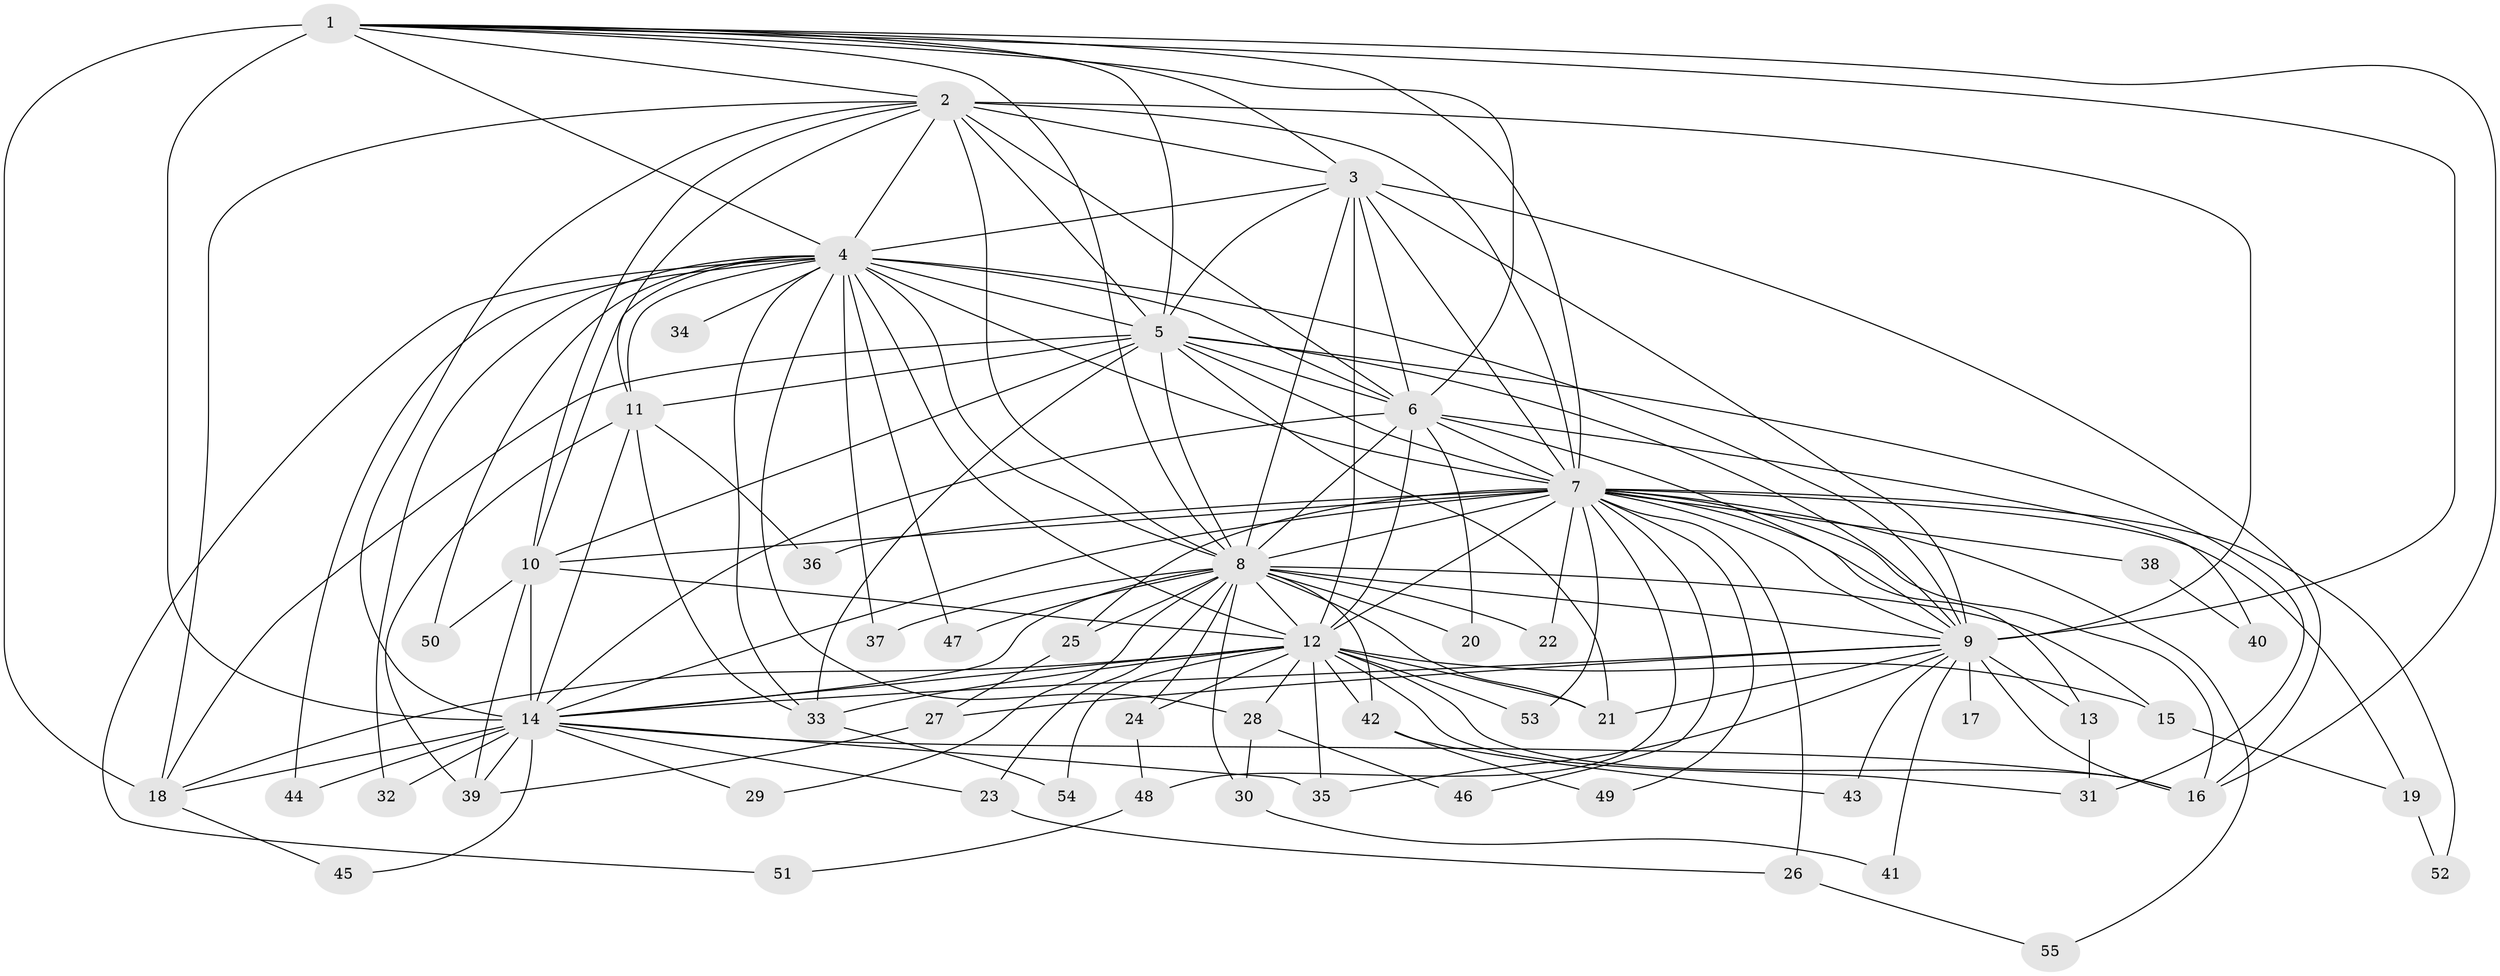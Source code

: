 // original degree distribution, {24: 0.00909090909090909, 18: 0.00909090909090909, 11: 0.00909090909090909, 28: 0.01818181818181818, 16: 0.00909090909090909, 14: 0.00909090909090909, 32: 0.00909090909090909, 30: 0.00909090909090909, 19: 0.00909090909090909, 8: 0.01818181818181818, 4: 0.08181818181818182, 3: 0.2818181818181818, 2: 0.5, 5: 0.02727272727272727}
// Generated by graph-tools (version 1.1) at 2025/34/03/09/25 02:34:39]
// undirected, 55 vertices, 154 edges
graph export_dot {
graph [start="1"]
  node [color=gray90,style=filled];
  1;
  2;
  3;
  4;
  5;
  6;
  7;
  8;
  9;
  10;
  11;
  12;
  13;
  14;
  15;
  16;
  17;
  18;
  19;
  20;
  21;
  22;
  23;
  24;
  25;
  26;
  27;
  28;
  29;
  30;
  31;
  32;
  33;
  34;
  35;
  36;
  37;
  38;
  39;
  40;
  41;
  42;
  43;
  44;
  45;
  46;
  47;
  48;
  49;
  50;
  51;
  52;
  53;
  54;
  55;
  1 -- 2 [weight=1.0];
  1 -- 3 [weight=3.0];
  1 -- 4 [weight=2.0];
  1 -- 5 [weight=1.0];
  1 -- 6 [weight=1.0];
  1 -- 7 [weight=1.0];
  1 -- 8 [weight=1.0];
  1 -- 9 [weight=1.0];
  1 -- 14 [weight=11.0];
  1 -- 16 [weight=1.0];
  1 -- 18 [weight=1.0];
  2 -- 3 [weight=3.0];
  2 -- 4 [weight=1.0];
  2 -- 5 [weight=1.0];
  2 -- 6 [weight=1.0];
  2 -- 7 [weight=1.0];
  2 -- 8 [weight=2.0];
  2 -- 9 [weight=1.0];
  2 -- 10 [weight=1.0];
  2 -- 11 [weight=4.0];
  2 -- 14 [weight=1.0];
  2 -- 18 [weight=1.0];
  3 -- 4 [weight=3.0];
  3 -- 5 [weight=2.0];
  3 -- 6 [weight=2.0];
  3 -- 7 [weight=2.0];
  3 -- 8 [weight=2.0];
  3 -- 9 [weight=3.0];
  3 -- 12 [weight=16.0];
  3 -- 16 [weight=1.0];
  4 -- 5 [weight=2.0];
  4 -- 6 [weight=1.0];
  4 -- 7 [weight=1.0];
  4 -- 8 [weight=1.0];
  4 -- 9 [weight=2.0];
  4 -- 10 [weight=3.0];
  4 -- 11 [weight=1.0];
  4 -- 12 [weight=2.0];
  4 -- 28 [weight=1.0];
  4 -- 32 [weight=1.0];
  4 -- 33 [weight=1.0];
  4 -- 34 [weight=1.0];
  4 -- 37 [weight=1.0];
  4 -- 44 [weight=1.0];
  4 -- 47 [weight=1.0];
  4 -- 50 [weight=1.0];
  4 -- 51 [weight=1.0];
  5 -- 6 [weight=1.0];
  5 -- 7 [weight=1.0];
  5 -- 8 [weight=1.0];
  5 -- 9 [weight=1.0];
  5 -- 10 [weight=1.0];
  5 -- 11 [weight=1.0];
  5 -- 18 [weight=1.0];
  5 -- 21 [weight=1.0];
  5 -- 31 [weight=1.0];
  5 -- 33 [weight=1.0];
  6 -- 7 [weight=2.0];
  6 -- 8 [weight=1.0];
  6 -- 9 [weight=1.0];
  6 -- 12 [weight=1.0];
  6 -- 14 [weight=1.0];
  6 -- 20 [weight=1.0];
  6 -- 40 [weight=1.0];
  7 -- 8 [weight=3.0];
  7 -- 9 [weight=1.0];
  7 -- 10 [weight=1.0];
  7 -- 12 [weight=2.0];
  7 -- 13 [weight=1.0];
  7 -- 14 [weight=2.0];
  7 -- 16 [weight=1.0];
  7 -- 19 [weight=1.0];
  7 -- 22 [weight=1.0];
  7 -- 25 [weight=1.0];
  7 -- 26 [weight=1.0];
  7 -- 36 [weight=1.0];
  7 -- 38 [weight=1.0];
  7 -- 46 [weight=1.0];
  7 -- 48 [weight=1.0];
  7 -- 49 [weight=1.0];
  7 -- 52 [weight=1.0];
  7 -- 53 [weight=1.0];
  7 -- 55 [weight=1.0];
  8 -- 9 [weight=1.0];
  8 -- 12 [weight=3.0];
  8 -- 14 [weight=1.0];
  8 -- 15 [weight=1.0];
  8 -- 20 [weight=1.0];
  8 -- 21 [weight=1.0];
  8 -- 22 [weight=1.0];
  8 -- 23 [weight=1.0];
  8 -- 24 [weight=1.0];
  8 -- 25 [weight=1.0];
  8 -- 29 [weight=1.0];
  8 -- 30 [weight=1.0];
  8 -- 37 [weight=1.0];
  8 -- 42 [weight=1.0];
  8 -- 47 [weight=1.0];
  9 -- 13 [weight=1.0];
  9 -- 14 [weight=1.0];
  9 -- 16 [weight=1.0];
  9 -- 17 [weight=1.0];
  9 -- 21 [weight=1.0];
  9 -- 27 [weight=1.0];
  9 -- 35 [weight=1.0];
  9 -- 41 [weight=1.0];
  9 -- 43 [weight=1.0];
  10 -- 12 [weight=2.0];
  10 -- 14 [weight=3.0];
  10 -- 39 [weight=1.0];
  10 -- 50 [weight=1.0];
  11 -- 14 [weight=1.0];
  11 -- 33 [weight=1.0];
  11 -- 36 [weight=1.0];
  11 -- 39 [weight=1.0];
  12 -- 14 [weight=2.0];
  12 -- 15 [weight=1.0];
  12 -- 16 [weight=1.0];
  12 -- 18 [weight=1.0];
  12 -- 21 [weight=1.0];
  12 -- 24 [weight=1.0];
  12 -- 28 [weight=1.0];
  12 -- 31 [weight=1.0];
  12 -- 33 [weight=1.0];
  12 -- 35 [weight=1.0];
  12 -- 42 [weight=1.0];
  12 -- 53 [weight=1.0];
  12 -- 54 [weight=1.0];
  13 -- 31 [weight=1.0];
  14 -- 16 [weight=1.0];
  14 -- 18 [weight=1.0];
  14 -- 23 [weight=1.0];
  14 -- 29 [weight=1.0];
  14 -- 32 [weight=1.0];
  14 -- 35 [weight=1.0];
  14 -- 39 [weight=1.0];
  14 -- 44 [weight=1.0];
  14 -- 45 [weight=1.0];
  15 -- 19 [weight=1.0];
  18 -- 45 [weight=1.0];
  19 -- 52 [weight=1.0];
  23 -- 26 [weight=1.0];
  24 -- 48 [weight=1.0];
  25 -- 27 [weight=1.0];
  26 -- 55 [weight=1.0];
  27 -- 39 [weight=1.0];
  28 -- 30 [weight=1.0];
  28 -- 46 [weight=1.0];
  30 -- 41 [weight=1.0];
  33 -- 54 [weight=1.0];
  38 -- 40 [weight=1.0];
  42 -- 43 [weight=1.0];
  42 -- 49 [weight=1.0];
  48 -- 51 [weight=1.0];
}
